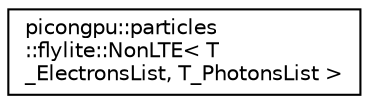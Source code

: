 digraph "Graphical Class Hierarchy"
{
 // LATEX_PDF_SIZE
  edge [fontname="Helvetica",fontsize="10",labelfontname="Helvetica",labelfontsize="10"];
  node [fontname="Helvetica",fontsize="10",shape=record];
  rankdir="LR";
  Node0 [label="picongpu::particles\l::flylite::NonLTE\< T\l_ElectronsList, T_PhotonsList \>",height=0.2,width=0.4,color="black", fillcolor="white", style="filled",URL="$classpicongpu_1_1particles_1_1flylite_1_1_non_l_t_e.html",tooltip="Non-LTE Steady-State."];
}
